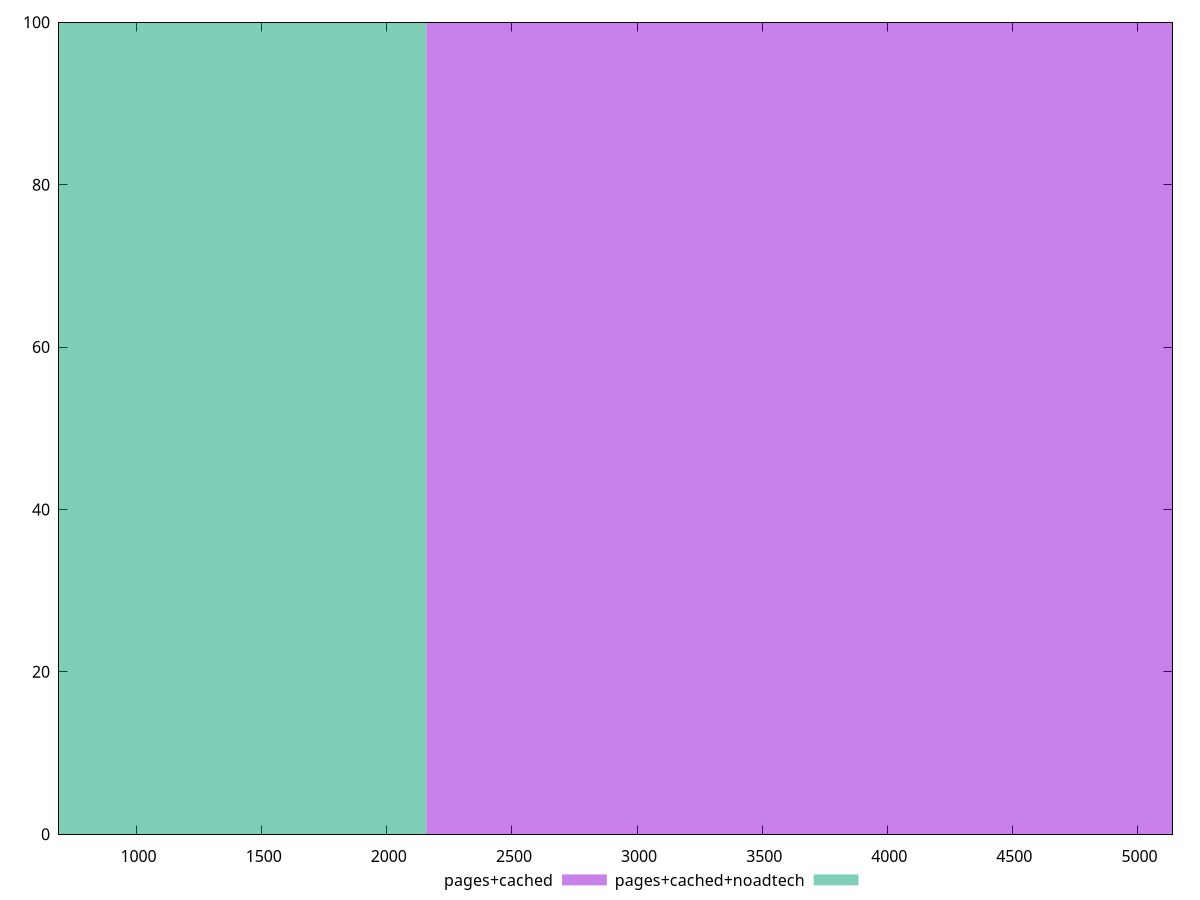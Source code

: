 reset

$pagesCached <<EOF
4316.537954214473 100
EOF

$pagesCachedNoadtech <<EOF
0 100
EOF

set key outside below
set boxwidth 4316.537954214473
set xrange [690:5140]
set yrange [0:100]
set trange [0:100]
set style fill transparent solid 0.5 noborder
set terminal svg size 640, 500 enhanced background rgb 'white'
set output "report_00009_2021-02-08T22-37-41.559Z/uses-http2/comparison/histogram/1_vs_2.svg"

plot $pagesCached title "pages+cached" with boxes, \
     $pagesCachedNoadtech title "pages+cached+noadtech" with boxes

reset
